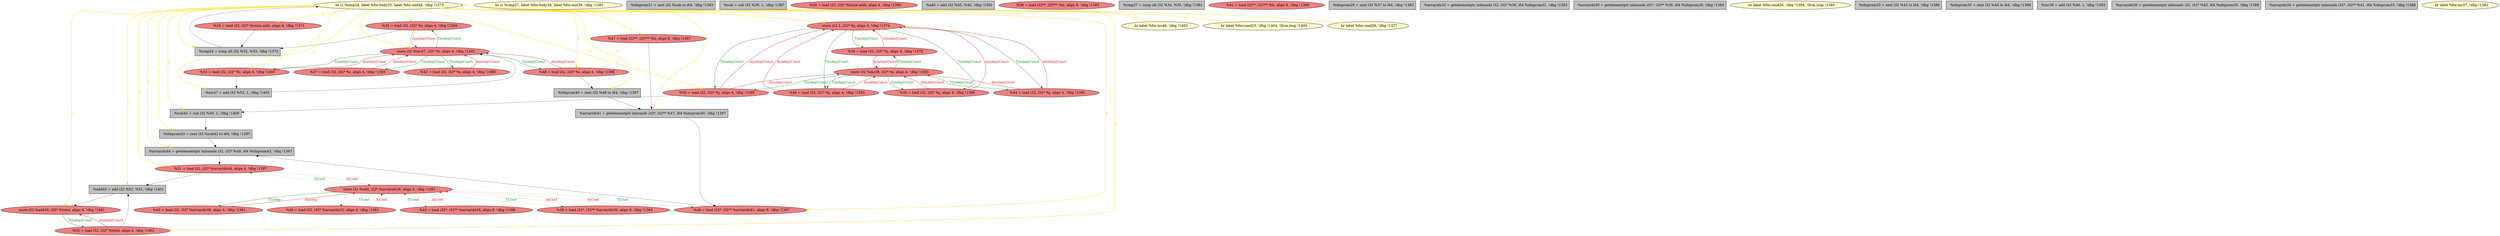 
digraph G {


node1563 [fillcolor=grey,label="  %idxprom43 = zext i32 %sub42 to i64, !dbg !1397",shape=rectangle,style=filled ]
node1562 [fillcolor=lemonchiffon,label="  br i1 %cmp27, label %for.body28, label %for.end39, !dbg !1382",shape=ellipse,style=filled ]
node1558 [fillcolor=lightcoral,label="  store i32 %add45, i32* %total, align 4, !dbg !1401",shape=ellipse,style=filled ]
node1556 [fillcolor=grey,label="  %arrayidx41 = getelementptr inbounds i32*, i32** %47, i64 %idxprom40, !dbg !1397",shape=rectangle,style=filled ]
node1555 [fillcolor=grey,label="  %idxprom31 = zext i32 %sub to i64, !dbg !1383",shape=rectangle,style=filled ]
node1553 [fillcolor=grey,label="  %sub = sub i32 %39, 1, !dbg !1387",shape=rectangle,style=filled ]
node1559 [fillcolor=lightcoral,label="  %51 = load i32, i32* %arrayidx44, align 4, !dbg !1397",shape=ellipse,style=filled ]
node1554 [fillcolor=grey,label="  %cmp24 = icmp ult i32 %32, %33, !dbg !1372",shape=rectangle,style=filled ]
node1552 [fillcolor=lightcoral,label="  %35 = load i32, i32* %hsize.addr, align 4, !dbg !1380",shape=ellipse,style=filled ]
node1550 [fillcolor=lightcoral,label="  %32 = load i32, i32* %i, align 4, !dbg !1369",shape=ellipse,style=filled ]
node1549 [fillcolor=lightcoral,label="  %34 = load i32, i32* %j, align 4, !dbg !1378",shape=ellipse,style=filled ]
node1561 [fillcolor=lemonchiffon,label="  br i1 %cmp24, label %for.body25, label %for.end48, !dbg !1373",shape=ellipse,style=filled ]
node1548 [fillcolor=lightcoral,label="  %33 = load i32, i32* %vsize.addr, align 4, !dbg !1371",shape=ellipse,style=filled ]
node1547 [fillcolor=grey,label="  %add = add i32 %45, %40, !dbg !1391",shape=rectangle,style=filled ]
node1524 [fillcolor=lightcoral,label="  %36 = load i32**, i32*** %b, align 8, !dbg !1383",shape=ellipse,style=filled ]
node1522 [fillcolor=grey,label="  %cmp27 = icmp ult i32 %34, %35, !dbg !1381",shape=rectangle,style=filled ]
node1536 [fillcolor=lightcoral,label="  %48 = load i32, i32* %i, align 4, !dbg !1398",shape=ellipse,style=filled ]
node1542 [fillcolor=lightcoral,label="  %45 = load i32, i32* %arrayidx36, align 4, !dbg !1391",shape=ellipse,style=filled ]
node1521 [fillcolor=lightcoral,label="  store i32 %inc47, i32* %i, align 4, !dbg !1403",shape=ellipse,style=filled ]
node1551 [fillcolor=lightcoral,label="  store i32 1, i32* %j, align 4, !dbg !1374",shape=ellipse,style=filled ]
node1510 [fillcolor=lightcoral,label="  %38 = load i32*, i32** %arrayidx30, align 8, !dbg !1383",shape=ellipse,style=filled ]
node1557 [fillcolor=grey,label="  %arrayidx44 = getelementptr inbounds i32, i32* %49, i64 %idxprom43, !dbg !1397",shape=rectangle,style=filled ]
node1519 [fillcolor=lightcoral,label="  %41 = load i32**, i32*** %b, align 8, !dbg !1388",shape=ellipse,style=filled ]
node1511 [fillcolor=lightcoral,label="  %47 = load i32**, i32*** %b, align 8, !dbg !1397",shape=ellipse,style=filled ]
node1518 [fillcolor=lightcoral,label="  %39 = load i32, i32* %j, align 4, !dbg !1386",shape=ellipse,style=filled ]
node1525 [fillcolor=grey,label="  %add45 = add i32 %52, %51, !dbg !1401",shape=rectangle,style=filled ]
node1534 [fillcolor=lightcoral,label="  %46 = load i32, i32* %j, align 4, !dbg !1393",shape=ellipse,style=filled ]
node1517 [fillcolor=grey,label="  %idxprom29 = zext i32 %37 to i64, !dbg !1383",shape=rectangle,style=filled ]
node1523 [fillcolor=lightcoral,label="  %53 = load i32, i32* %i, align 4, !dbg !1403",shape=ellipse,style=filled ]
node1516 [fillcolor=grey,label="  %arrayidx32 = getelementptr inbounds i32, i32* %38, i64 %idxprom31, !dbg !1383",shape=rectangle,style=filled ]
node1513 [fillcolor=grey,label="  %arrayidx30 = getelementptr inbounds i32*, i32** %36, i64 %idxprom29, !dbg !1383",shape=rectangle,style=filled ]
node1520 [fillcolor=lightcoral,label="  %37 = load i32, i32* %i, align 4, !dbg !1385",shape=ellipse,style=filled ]
node1515 [fillcolor=lemonchiffon,label="  br label %for.inc46, !dbg !1402",shape=ellipse,style=filled ]
node1539 [fillcolor=lightcoral,label="  %50 = load i32, i32* %j, align 4, !dbg !1399",shape=ellipse,style=filled ]
node1560 [fillcolor=lightcoral,label="  %49 = load i32*, i32** %arrayidx41, align 8, !dbg !1397",shape=ellipse,style=filled ]
node1526 [fillcolor=grey,label="  %sub42 = sub i32 %50, 1, !dbg !1400",shape=rectangle,style=filled ]
node1545 [fillcolor=lemonchiffon,label="  br label %for.cond26, !dbg !1394, !llvm.loop !1395",shape=ellipse,style=filled ]
node1527 [fillcolor=grey,label="  %idxprom33 = zext i32 %42 to i64, !dbg !1388",shape=rectangle,style=filled ]
node1528 [fillcolor=grey,label="  %idxprom35 = zext i32 %44 to i64, !dbg !1388",shape=rectangle,style=filled ]
node1529 [fillcolor=lightcoral,label="  %44 = load i32, i32* %j, align 4, !dbg !1390",shape=ellipse,style=filled ]
node1514 [fillcolor=lemonchiffon,label="  br label %for.cond23, !dbg !1404, !llvm.loop !1405",shape=ellipse,style=filled ]
node1531 [fillcolor=grey,label="  %idxprom40 = zext i32 %48 to i64, !dbg !1397",shape=rectangle,style=filled ]
node1512 [fillcolor=lightcoral,label="  %40 = load i32, i32* %arrayidx32, align 4, !dbg !1383",shape=ellipse,style=filled ]
node1530 [fillcolor=lightcoral,label="  %42 = load i32, i32* %i, align 4, !dbg !1389",shape=ellipse,style=filled ]
node1532 [fillcolor=grey,label="  %inc38 = add i32 %46, 1, !dbg !1393",shape=rectangle,style=filled ]
node1533 [fillcolor=grey,label="  %arrayidx36 = getelementptr inbounds i32, i32* %43, i64 %idxprom35, !dbg !1388",shape=rectangle,style=filled ]
node1535 [fillcolor=grey,label="  %arrayidx34 = getelementptr inbounds i32*, i32** %41, i64 %idxprom33, !dbg !1388",shape=rectangle,style=filled ]
node1540 [fillcolor=lightcoral,label="  store i32 %inc38, i32* %j, align 4, !dbg !1393",shape=ellipse,style=filled ]
node1537 [fillcolor=grey,label="  %inc47 = add i32 %53, 1, !dbg !1403",shape=rectangle,style=filled ]
node1538 [fillcolor=lightcoral,label="  %52 = load i32, i32* %total, align 4, !dbg !1401",shape=ellipse,style=filled ]
node1541 [fillcolor=lightcoral,label="  %43 = load i32*, i32** %arrayidx34, align 8, !dbg !1388",shape=ellipse,style=filled ]
node1543 [fillcolor=lemonchiffon,label="  br label %for.cond26, !dbg !1377",shape=ellipse,style=filled ]
node1546 [fillcolor=lightcoral,label="  store i32 %add, i32* %arrayidx36, align 4, !dbg !1391",shape=ellipse,style=filled ]
node1544 [fillcolor=lemonchiffon,label="  br label %for.inc37, !dbg !1392",shape=ellipse,style=filled ]

node1561->node1559 [style=solid,color=gold,label="C",penwidth=1.0,fontcolor=gold ]
node1561->node1539 [style=solid,color=gold,label="C",penwidth=1.0,fontcolor=gold ]
node1521->node1523 [style=solid,color=forestgreen,label="T|indep|Const",penwidth=1.0,fontcolor=forestgreen ]
node1539->node1526 [style=solid,color=black,label="",penwidth=0.5,fontcolor=black ]
node1561->node1543 [style=solid,color=gold,label="C",penwidth=1.0,fontcolor=gold ]
node1561->node1551 [style=solid,color=gold,label="C",penwidth=1.0,fontcolor=gold ]
node1511->node1556 [style=solid,color=black,label="",penwidth=0.5,fontcolor=black ]
node1561->node1558 [style=solid,color=gold,label="C",penwidth=1.0,fontcolor=gold ]
node1561->node1556 [style=solid,color=gold,label="C",penwidth=1.0,fontcolor=gold ]
node1557->node1559 [style=solid,color=black,label="",penwidth=0.5,fontcolor=black ]
node1539->node1551 [style=solid,color=firebrick3,label="A|indep|Const",penwidth=1.0,fontcolor=firebrick3 ]
node1559->node1525 [style=solid,color=black,label="",penwidth=0.5,fontcolor=black ]
node1548->node1554 [style=solid,color=black,label="",penwidth=0.5,fontcolor=black ]
node1558->node1538 [style=solid,color=forestgreen,label="T|indep|Const",penwidth=1.0,fontcolor=forestgreen ]
node1537->node1521 [style=solid,color=black,label="",penwidth=0.5,fontcolor=black ]
node1561->node1548 [style=solid,color=gold,label="C",penwidth=1.0,fontcolor=gold ]
node1534->node1551 [style=solid,color=firebrick3,label="A|indep|Const",penwidth=1.0,fontcolor=firebrick3 ]
node1520->node1521 [style=solid,color=firebrick3,label="A|indep|Const",penwidth=1.0,fontcolor=firebrick3 ]
node1551->node1529 [style=solid,color=forestgreen,label="T|indep|Const",penwidth=1.0,fontcolor=forestgreen ]
node1538->node1525 [style=solid,color=black,label="",penwidth=0.5,fontcolor=black ]
node1521->node1520 [style=solid,color=forestgreen,label="T|indep|Const",penwidth=1.0,fontcolor=forestgreen ]
node1538->node1558 [style=solid,color=firebrick3,label="A|indep|Const",penwidth=1.0,fontcolor=firebrick3 ]
node1550->node1521 [style=solid,color=firebrick3,label="A|indep|Const",penwidth=1.0,fontcolor=firebrick3 ]
node1521->node1550 [style=solid,color=forestgreen,label="T|indep|Const",penwidth=1.0,fontcolor=forestgreen ]
node1510->node1546 [style=dotted,color=firebrick3,label="A|Conf",penwidth=1.0,fontcolor=firebrick3 ]
node1539->node1540 [style=solid,color=firebrick3,label="A|indep|Const",penwidth=1.0,fontcolor=firebrick3 ]
node1556->node1560 [style=solid,color=black,label="",penwidth=0.5,fontcolor=black ]
node1561->node1560 [style=solid,color=gold,label="C",penwidth=1.0,fontcolor=gold ]
node1529->node1551 [style=solid,color=firebrick3,label="A|indep|Const",penwidth=1.0,fontcolor=firebrick3 ]
node1546->node1541 [style=dotted,color=forestgreen,label="T|Conf",penwidth=1.0,fontcolor=forestgreen ]
node1561->node1557 [style=solid,color=gold,label="C",penwidth=1.0,fontcolor=gold ]
node1561->node1550 [style=solid,color=gold,label="C",penwidth=1.0,fontcolor=gold ]
node1561->node1525 [style=solid,color=gold,label="C",penwidth=1.0,fontcolor=gold ]
node1561->node1536 [style=solid,color=gold,label="C",penwidth=1.0,fontcolor=gold ]
node1540->node1539 [style=solid,color=forestgreen,label="T|indep|Const",penwidth=1.0,fontcolor=forestgreen ]
node1518->node1551 [style=solid,color=firebrick3,label="A|indep|Const",penwidth=1.0,fontcolor=firebrick3 ]
node1549->node1551 [style=solid,color=firebrick3,label="A|indep|Const",penwidth=1.0,fontcolor=firebrick3 ]
node1541->node1546 [style=dotted,color=firebrick3,label="A|Conf",penwidth=1.0,fontcolor=firebrick3 ]
node1534->node1540 [style=solid,color=firebrick3,label="A|indep|Const",penwidth=1.0,fontcolor=firebrick3 ]
node1550->node1554 [style=solid,color=black,label="",penwidth=0.5,fontcolor=black ]
node1529->node1540 [style=solid,color=firebrick3,label="A|indep|Const",penwidth=1.0,fontcolor=firebrick3 ]
node1530->node1521 [style=solid,color=firebrick3,label="A|indep|Const",penwidth=1.0,fontcolor=firebrick3 ]
node1551->node1534 [style=solid,color=forestgreen,label="T|indep|Const",penwidth=1.0,fontcolor=forestgreen ]
node1546->node1512 [style=dotted,color=forestgreen,label="T|Conf",penwidth=1.0,fontcolor=forestgreen ]
node1561->node1523 [style=solid,color=gold,label="C",penwidth=1.0,fontcolor=gold ]
node1561->node1515 [style=solid,color=gold,label="C",penwidth=1.0,fontcolor=gold ]
node1518->node1540 [style=solid,color=firebrick3,label="A|indep|Const",penwidth=1.0,fontcolor=firebrick3 ]
node1536->node1531 [style=solid,color=black,label="",penwidth=0.5,fontcolor=black ]
node1512->node1546 [style=dotted,color=firebrick3,label="A|Conf",penwidth=1.0,fontcolor=firebrick3 ]
node1546->node1560 [style=dotted,color=forestgreen,label="T|Conf",penwidth=1.0,fontcolor=forestgreen ]
node1561->node1554 [style=solid,color=gold,label="C",penwidth=1.0,fontcolor=gold ]
node1526->node1563 [style=solid,color=black,label="",penwidth=0.5,fontcolor=black ]
node1525->node1558 [style=solid,color=black,label="",penwidth=0.5,fontcolor=black ]
node1549->node1540 [style=solid,color=firebrick3,label="A|indep|Const",penwidth=1.0,fontcolor=firebrick3 ]
node1546->node1510 [style=dotted,color=forestgreen,label="T|Conf",penwidth=1.0,fontcolor=forestgreen ]
node1540->node1534 [style=solid,color=forestgreen,label="T|indep|Const",penwidth=1.0,fontcolor=forestgreen ]
node1540->node1549 [style=solid,color=forestgreen,label="T|indep|Const",penwidth=1.0,fontcolor=forestgreen ]
node1561->node1521 [style=solid,color=gold,label="C",penwidth=1.0,fontcolor=gold ]
node1561->node1531 [style=solid,color=gold,label="C",penwidth=1.0,fontcolor=gold ]
node1551->node1549 [style=solid,color=forestgreen,label="T|indep|Const",penwidth=1.0,fontcolor=forestgreen ]
node1561->node1561 [style=solid,color=gold,label="C",penwidth=1.0,fontcolor=gold ]
node1542->node1546 [style=solid,color=firebrick3,label="A|indep",penwidth=1.0,fontcolor=firebrick3 ]
node1523->node1521 [style=solid,color=firebrick3,label="A|indep|Const",penwidth=1.0,fontcolor=firebrick3 ]
node1561->node1563 [style=solid,color=gold,label="C",penwidth=1.0,fontcolor=gold ]
node1561->node1526 [style=solid,color=gold,label="C",penwidth=1.0,fontcolor=gold ]
node1546->node1542 [style=solid,color=forestgreen,label="T|indep",penwidth=1.0,fontcolor=forestgreen ]
node1563->node1557 [style=solid,color=black,label="",penwidth=0.5,fontcolor=black ]
node1540->node1529 [style=solid,color=forestgreen,label="T|indep|Const",penwidth=1.0,fontcolor=forestgreen ]
node1540->node1518 [style=solid,color=forestgreen,label="T|indep|Const",penwidth=1.0,fontcolor=forestgreen ]
node1551->node1539 [style=solid,color=forestgreen,label="T|indep|Const",penwidth=1.0,fontcolor=forestgreen ]
node1531->node1556 [style=solid,color=black,label="",penwidth=0.5,fontcolor=black ]
node1551->node1518 [style=solid,color=forestgreen,label="T|indep|Const",penwidth=1.0,fontcolor=forestgreen ]
node1560->node1557 [style=solid,color=black,label="",penwidth=0.5,fontcolor=black ]
node1561->node1514 [style=solid,color=gold,label="C",penwidth=1.0,fontcolor=gold ]
node1521->node1536 [style=solid,color=forestgreen,label="T|indep|Const",penwidth=1.0,fontcolor=forestgreen ]
node1546->node1559 [style=dotted,color=forestgreen,label="T|Conf",penwidth=1.0,fontcolor=forestgreen ]
node1554->node1561 [style=solid,color=black,label="",penwidth=0.5,fontcolor=black ]
node1559->node1546 [style=dotted,color=firebrick3,label="A|Conf",penwidth=1.0,fontcolor=firebrick3 ]
node1560->node1546 [style=dotted,color=firebrick3,label="A|Conf",penwidth=1.0,fontcolor=firebrick3 ]
node1536->node1521 [style=solid,color=firebrick3,label="A|indep|Const",penwidth=1.0,fontcolor=firebrick3 ]
node1561->node1511 [style=solid,color=gold,label="C",penwidth=1.0,fontcolor=gold ]
node1561->node1537 [style=solid,color=gold,label="C",penwidth=1.0,fontcolor=gold ]
node1561->node1538 [style=solid,color=gold,label="C",penwidth=1.0,fontcolor=gold ]
node1521->node1530 [style=solid,color=forestgreen,label="T|indep|Const",penwidth=1.0,fontcolor=forestgreen ]
node1523->node1537 [style=solid,color=black,label="",penwidth=0.5,fontcolor=black ]


}
